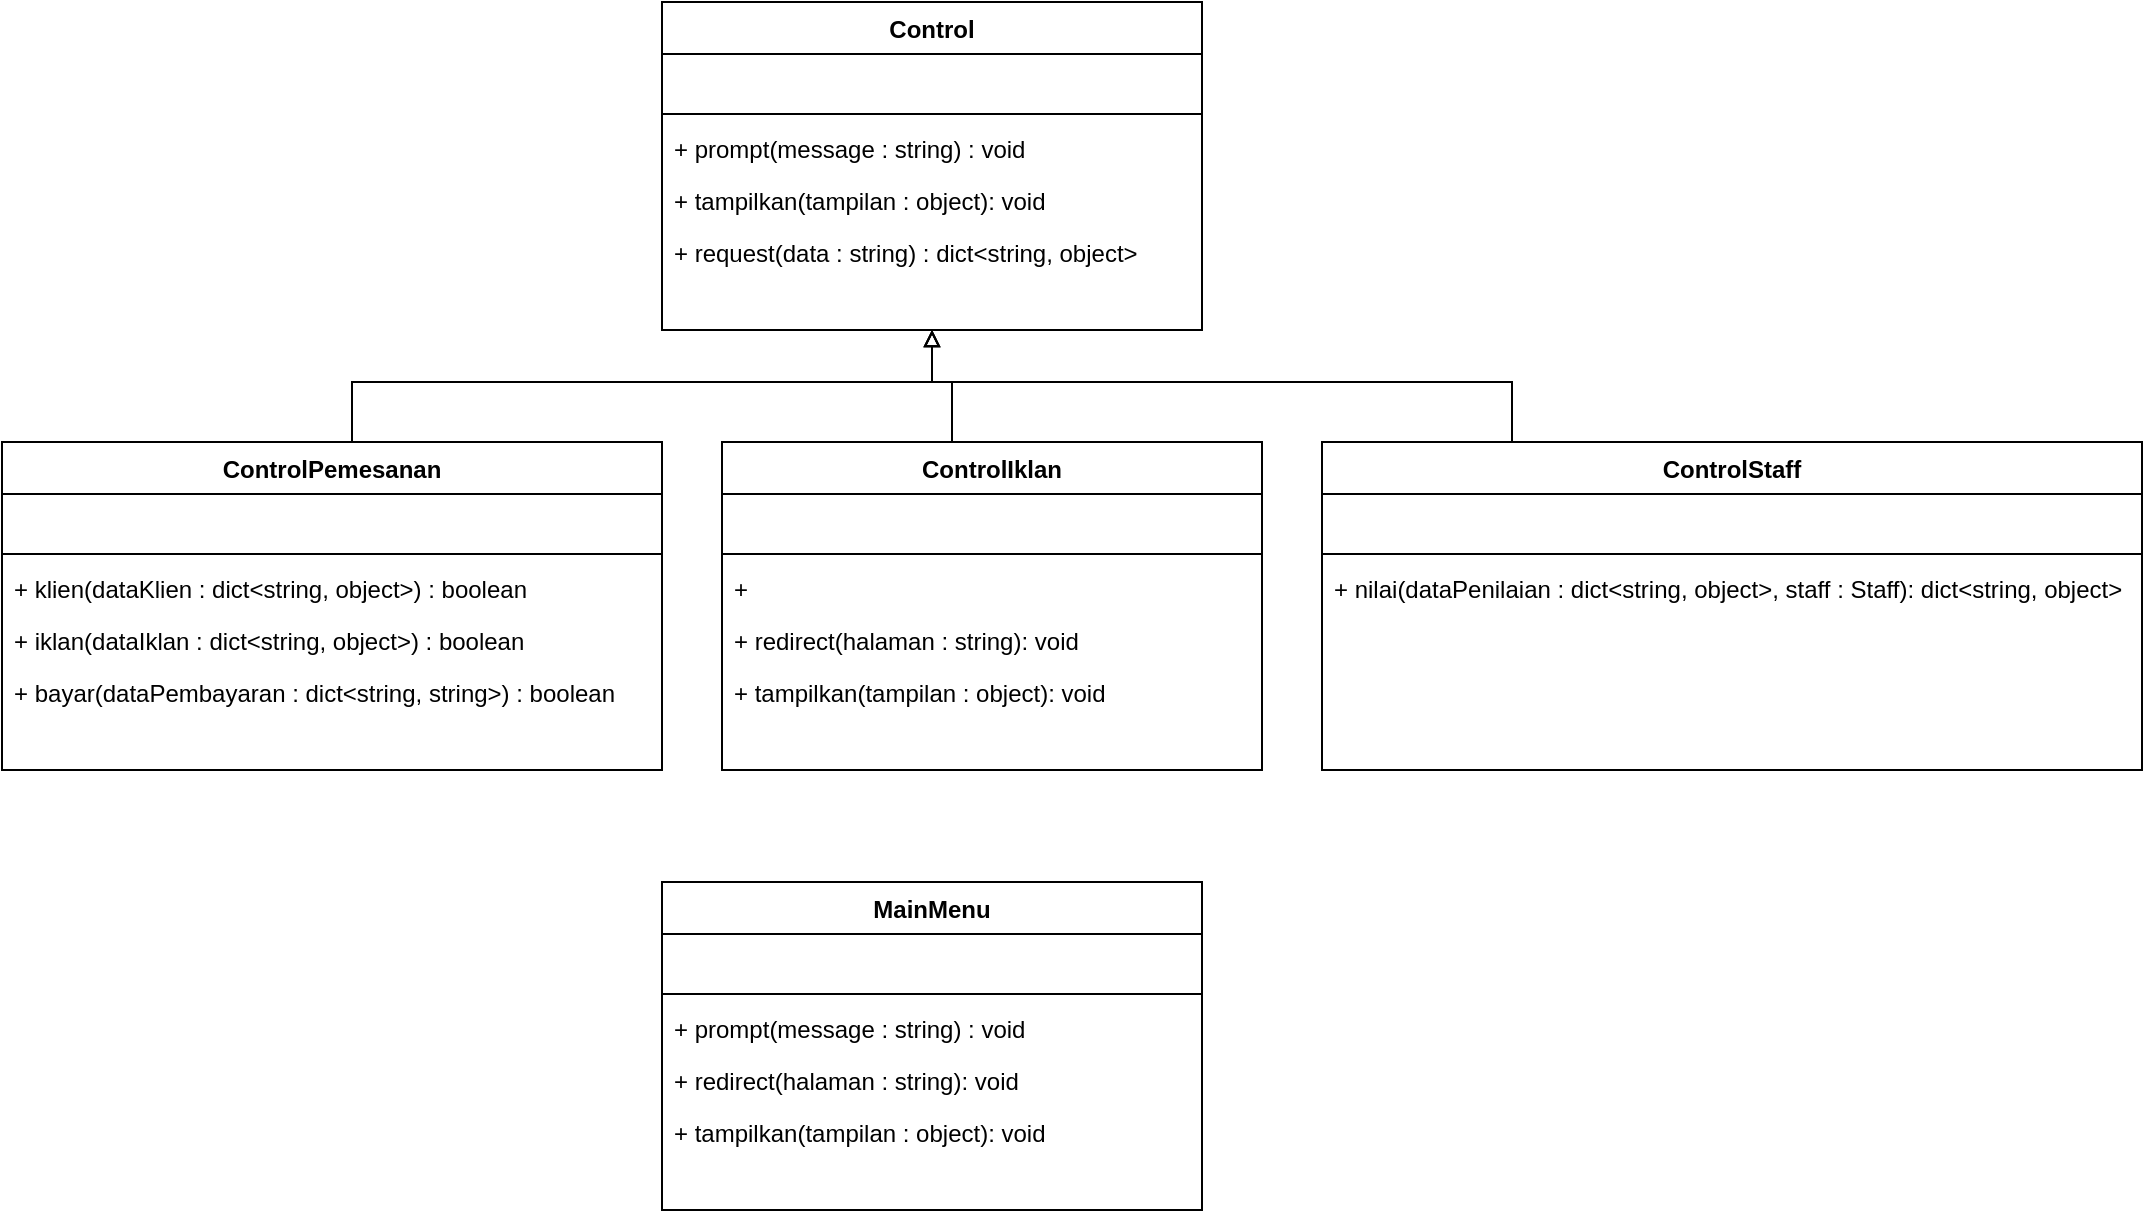 <mxfile version="17.4.6" type="github">
  <diagram id="C5RBs43oDa-KdzZeNtuy" name="Page-1">
    <mxGraphModel dx="1185" dy="607" grid="1" gridSize="10" guides="1" tooltips="1" connect="1" arrows="1" fold="1" page="1" pageScale="1" pageWidth="827" pageHeight="1169" math="0" shadow="0">
      <root>
        <mxCell id="WIyWlLk6GJQsqaUBKTNV-0" />
        <mxCell id="WIyWlLk6GJQsqaUBKTNV-1" parent="WIyWlLk6GJQsqaUBKTNV-0" />
        <mxCell id="x0YhDLP1ZHI2EDHH2jUz-0" value="Control" style="swimlane;fontStyle=1;align=center;verticalAlign=top;childLayout=stackLayout;horizontal=1;startSize=26;horizontalStack=0;resizeParent=1;resizeLast=0;collapsible=1;marginBottom=0;rounded=0;shadow=0;strokeWidth=1;" parent="WIyWlLk6GJQsqaUBKTNV-1" vertex="1">
          <mxGeometry x="750" y="210" width="270" height="164" as="geometry">
            <mxRectangle x="340" y="380" width="170" height="26" as="alternateBounds" />
          </mxGeometry>
        </mxCell>
        <mxCell id="x0YhDLP1ZHI2EDHH2jUz-1" value=" " style="text;align=left;verticalAlign=top;spacingLeft=4;spacingRight=4;overflow=hidden;rotatable=0;points=[[0,0.5],[1,0.5]];portConstraint=eastwest;" parent="x0YhDLP1ZHI2EDHH2jUz-0" vertex="1">
          <mxGeometry y="26" width="270" height="26" as="geometry" />
        </mxCell>
        <mxCell id="x0YhDLP1ZHI2EDHH2jUz-2" value="" style="line;html=1;strokeWidth=1;align=left;verticalAlign=middle;spacingTop=-1;spacingLeft=3;spacingRight=3;rotatable=0;labelPosition=right;points=[];portConstraint=eastwest;" parent="x0YhDLP1ZHI2EDHH2jUz-0" vertex="1">
          <mxGeometry y="52" width="270" height="8" as="geometry" />
        </mxCell>
        <mxCell id="x0YhDLP1ZHI2EDHH2jUz-3" value="+ prompt(message : string) : void" style="text;align=left;verticalAlign=top;spacingLeft=4;spacingRight=4;overflow=hidden;rotatable=0;points=[[0,0.5],[1,0.5]];portConstraint=eastwest;" parent="x0YhDLP1ZHI2EDHH2jUz-0" vertex="1">
          <mxGeometry y="60" width="270" height="26" as="geometry" />
        </mxCell>
        <mxCell id="x0YhDLP1ZHI2EDHH2jUz-5" value="+ tampilkan(tampilan : object): void" style="text;align=left;verticalAlign=top;spacingLeft=4;spacingRight=4;overflow=hidden;rotatable=0;points=[[0,0.5],[1,0.5]];portConstraint=eastwest;" parent="x0YhDLP1ZHI2EDHH2jUz-0" vertex="1">
          <mxGeometry y="86" width="270" height="26" as="geometry" />
        </mxCell>
        <mxCell id="JvVGtIaEL4hVe6TT97dZ-7" value="+ request(data : string) : dict&lt;string, object&gt;" style="text;align=left;verticalAlign=top;spacingLeft=4;spacingRight=4;overflow=hidden;rotatable=0;points=[[0,0.5],[1,0.5]];portConstraint=eastwest;" vertex="1" parent="x0YhDLP1ZHI2EDHH2jUz-0">
          <mxGeometry y="112" width="270" height="26" as="geometry" />
        </mxCell>
        <mxCell id="JvVGtIaEL4hVe6TT97dZ-8" style="edgeStyle=orthogonalEdgeStyle;rounded=0;orthogonalLoop=1;jettySize=auto;html=1;endArrow=block;endFill=0;" edge="1" parent="WIyWlLk6GJQsqaUBKTNV-1" source="x0YhDLP1ZHI2EDHH2jUz-7" target="x0YhDLP1ZHI2EDHH2jUz-0">
          <mxGeometry relative="1" as="geometry">
            <Array as="points">
              <mxPoint x="595" y="400" />
              <mxPoint x="885" y="400" />
            </Array>
          </mxGeometry>
        </mxCell>
        <mxCell id="x0YhDLP1ZHI2EDHH2jUz-7" value="ControlPemesanan" style="swimlane;fontStyle=1;align=center;verticalAlign=top;childLayout=stackLayout;horizontal=1;startSize=26;horizontalStack=0;resizeParent=1;resizeLast=0;collapsible=1;marginBottom=0;rounded=0;shadow=0;strokeWidth=1;" parent="WIyWlLk6GJQsqaUBKTNV-1" vertex="1">
          <mxGeometry x="420" y="430" width="330" height="164" as="geometry">
            <mxRectangle x="340" y="380" width="170" height="26" as="alternateBounds" />
          </mxGeometry>
        </mxCell>
        <mxCell id="x0YhDLP1ZHI2EDHH2jUz-8" value=" " style="text;align=left;verticalAlign=top;spacingLeft=4;spacingRight=4;overflow=hidden;rotatable=0;points=[[0,0.5],[1,0.5]];portConstraint=eastwest;" parent="x0YhDLP1ZHI2EDHH2jUz-7" vertex="1">
          <mxGeometry y="26" width="330" height="26" as="geometry" />
        </mxCell>
        <mxCell id="x0YhDLP1ZHI2EDHH2jUz-9" value="" style="line;html=1;strokeWidth=1;align=left;verticalAlign=middle;spacingTop=-1;spacingLeft=3;spacingRight=3;rotatable=0;labelPosition=right;points=[];portConstraint=eastwest;" parent="x0YhDLP1ZHI2EDHH2jUz-7" vertex="1">
          <mxGeometry y="52" width="330" height="8" as="geometry" />
        </mxCell>
        <mxCell id="x0YhDLP1ZHI2EDHH2jUz-10" value="+ klien(dataKlien : dict&lt;string, object&gt;) : boolean" style="text;align=left;verticalAlign=top;spacingLeft=4;spacingRight=4;overflow=hidden;rotatable=0;points=[[0,0.5],[1,0.5]];portConstraint=eastwest;" parent="x0YhDLP1ZHI2EDHH2jUz-7" vertex="1">
          <mxGeometry y="60" width="330" height="26" as="geometry" />
        </mxCell>
        <mxCell id="JvVGtIaEL4hVe6TT97dZ-11" value="+ iklan(dataIklan : dict&lt;string, object&gt;) : boolean" style="text;align=left;verticalAlign=top;spacingLeft=4;spacingRight=4;overflow=hidden;rotatable=0;points=[[0,0.5],[1,0.5]];portConstraint=eastwest;" vertex="1" parent="x0YhDLP1ZHI2EDHH2jUz-7">
          <mxGeometry y="86" width="330" height="26" as="geometry" />
        </mxCell>
        <mxCell id="x0YhDLP1ZHI2EDHH2jUz-12" value="+ bayar(dataPembayaran : dict&lt;string, string&gt;) : boolean" style="text;align=left;verticalAlign=top;spacingLeft=4;spacingRight=4;overflow=hidden;rotatable=0;points=[[0,0.5],[1,0.5]];portConstraint=eastwest;" parent="x0YhDLP1ZHI2EDHH2jUz-7" vertex="1">
          <mxGeometry y="112" width="330" height="26" as="geometry" />
        </mxCell>
        <mxCell id="JvVGtIaEL4hVe6TT97dZ-9" style="edgeStyle=orthogonalEdgeStyle;rounded=0;orthogonalLoop=1;jettySize=auto;html=1;endArrow=block;endFill=0;" edge="1" parent="WIyWlLk6GJQsqaUBKTNV-1" source="x0YhDLP1ZHI2EDHH2jUz-19" target="x0YhDLP1ZHI2EDHH2jUz-0">
          <mxGeometry relative="1" as="geometry">
            <Array as="points">
              <mxPoint x="895" y="400" />
              <mxPoint x="885" y="400" />
            </Array>
          </mxGeometry>
        </mxCell>
        <mxCell id="x0YhDLP1ZHI2EDHH2jUz-19" value="ControlIklan" style="swimlane;fontStyle=1;align=center;verticalAlign=top;childLayout=stackLayout;horizontal=1;startSize=26;horizontalStack=0;resizeParent=1;resizeLast=0;collapsible=1;marginBottom=0;rounded=0;shadow=0;strokeWidth=1;" parent="WIyWlLk6GJQsqaUBKTNV-1" vertex="1">
          <mxGeometry x="780" y="430" width="270" height="164" as="geometry">
            <mxRectangle x="340" y="380" width="170" height="26" as="alternateBounds" />
          </mxGeometry>
        </mxCell>
        <mxCell id="x0YhDLP1ZHI2EDHH2jUz-20" value=" " style="text;align=left;verticalAlign=top;spacingLeft=4;spacingRight=4;overflow=hidden;rotatable=0;points=[[0,0.5],[1,0.5]];portConstraint=eastwest;" parent="x0YhDLP1ZHI2EDHH2jUz-19" vertex="1">
          <mxGeometry y="26" width="270" height="26" as="geometry" />
        </mxCell>
        <mxCell id="x0YhDLP1ZHI2EDHH2jUz-21" value="" style="line;html=1;strokeWidth=1;align=left;verticalAlign=middle;spacingTop=-1;spacingLeft=3;spacingRight=3;rotatable=0;labelPosition=right;points=[];portConstraint=eastwest;" parent="x0YhDLP1ZHI2EDHH2jUz-19" vertex="1">
          <mxGeometry y="52" width="270" height="8" as="geometry" />
        </mxCell>
        <mxCell id="x0YhDLP1ZHI2EDHH2jUz-22" value="+ " style="text;align=left;verticalAlign=top;spacingLeft=4;spacingRight=4;overflow=hidden;rotatable=0;points=[[0,0.5],[1,0.5]];portConstraint=eastwest;" parent="x0YhDLP1ZHI2EDHH2jUz-19" vertex="1">
          <mxGeometry y="60" width="270" height="26" as="geometry" />
        </mxCell>
        <mxCell id="x0YhDLP1ZHI2EDHH2jUz-23" value="+ redirect(halaman : string): void" style="text;align=left;verticalAlign=top;spacingLeft=4;spacingRight=4;overflow=hidden;rotatable=0;points=[[0,0.5],[1,0.5]];portConstraint=eastwest;" parent="x0YhDLP1ZHI2EDHH2jUz-19" vertex="1">
          <mxGeometry y="86" width="270" height="26" as="geometry" />
        </mxCell>
        <mxCell id="x0YhDLP1ZHI2EDHH2jUz-24" value="+ tampilkan(tampilan : object): void" style="text;align=left;verticalAlign=top;spacingLeft=4;spacingRight=4;overflow=hidden;rotatable=0;points=[[0,0.5],[1,0.5]];portConstraint=eastwest;" parent="x0YhDLP1ZHI2EDHH2jUz-19" vertex="1">
          <mxGeometry y="112" width="270" height="26" as="geometry" />
        </mxCell>
        <mxCell id="JvVGtIaEL4hVe6TT97dZ-10" style="edgeStyle=orthogonalEdgeStyle;rounded=0;orthogonalLoop=1;jettySize=auto;html=1;endArrow=block;endFill=0;" edge="1" parent="WIyWlLk6GJQsqaUBKTNV-1" source="x0YhDLP1ZHI2EDHH2jUz-25" target="x0YhDLP1ZHI2EDHH2jUz-0">
          <mxGeometry relative="1" as="geometry">
            <Array as="points">
              <mxPoint x="1175" y="400" />
              <mxPoint x="885" y="400" />
            </Array>
          </mxGeometry>
        </mxCell>
        <mxCell id="x0YhDLP1ZHI2EDHH2jUz-25" value="ControlStaff" style="swimlane;fontStyle=1;align=center;verticalAlign=top;childLayout=stackLayout;horizontal=1;startSize=26;horizontalStack=0;resizeParent=1;resizeLast=0;collapsible=1;marginBottom=0;rounded=0;shadow=0;strokeWidth=1;" parent="WIyWlLk6GJQsqaUBKTNV-1" vertex="1">
          <mxGeometry x="1080" y="430" width="410" height="164" as="geometry">
            <mxRectangle x="340" y="380" width="170" height="26" as="alternateBounds" />
          </mxGeometry>
        </mxCell>
        <mxCell id="x0YhDLP1ZHI2EDHH2jUz-26" value=" " style="text;align=left;verticalAlign=top;spacingLeft=4;spacingRight=4;overflow=hidden;rotatable=0;points=[[0,0.5],[1,0.5]];portConstraint=eastwest;" parent="x0YhDLP1ZHI2EDHH2jUz-25" vertex="1">
          <mxGeometry y="26" width="410" height="26" as="geometry" />
        </mxCell>
        <mxCell id="x0YhDLP1ZHI2EDHH2jUz-27" value="" style="line;html=1;strokeWidth=1;align=left;verticalAlign=middle;spacingTop=-1;spacingLeft=3;spacingRight=3;rotatable=0;labelPosition=right;points=[];portConstraint=eastwest;" parent="x0YhDLP1ZHI2EDHH2jUz-25" vertex="1">
          <mxGeometry y="52" width="410" height="8" as="geometry" />
        </mxCell>
        <mxCell id="x0YhDLP1ZHI2EDHH2jUz-28" value="+ nilai(dataPenilaian : dict&lt;string, object&gt;, staff : Staff): dict&lt;string, object&gt;" style="text;align=left;verticalAlign=top;spacingLeft=4;spacingRight=4;overflow=hidden;rotatable=0;points=[[0,0.5],[1,0.5]];portConstraint=eastwest;" parent="x0YhDLP1ZHI2EDHH2jUz-25" vertex="1">
          <mxGeometry y="60" width="410" height="26" as="geometry" />
        </mxCell>
        <mxCell id="x0YhDLP1ZHI2EDHH2jUz-31" value="MainMenu" style="swimlane;fontStyle=1;align=center;verticalAlign=top;childLayout=stackLayout;horizontal=1;startSize=26;horizontalStack=0;resizeParent=1;resizeLast=0;collapsible=1;marginBottom=0;rounded=0;shadow=0;strokeWidth=1;" parent="WIyWlLk6GJQsqaUBKTNV-1" vertex="1">
          <mxGeometry x="750" y="650" width="270" height="164" as="geometry">
            <mxRectangle x="340" y="380" width="170" height="26" as="alternateBounds" />
          </mxGeometry>
        </mxCell>
        <mxCell id="x0YhDLP1ZHI2EDHH2jUz-32" value=" " style="text;align=left;verticalAlign=top;spacingLeft=4;spacingRight=4;overflow=hidden;rotatable=0;points=[[0,0.5],[1,0.5]];portConstraint=eastwest;" parent="x0YhDLP1ZHI2EDHH2jUz-31" vertex="1">
          <mxGeometry y="26" width="270" height="26" as="geometry" />
        </mxCell>
        <mxCell id="x0YhDLP1ZHI2EDHH2jUz-33" value="" style="line;html=1;strokeWidth=1;align=left;verticalAlign=middle;spacingTop=-1;spacingLeft=3;spacingRight=3;rotatable=0;labelPosition=right;points=[];portConstraint=eastwest;" parent="x0YhDLP1ZHI2EDHH2jUz-31" vertex="1">
          <mxGeometry y="52" width="270" height="8" as="geometry" />
        </mxCell>
        <mxCell id="x0YhDLP1ZHI2EDHH2jUz-34" value="+ prompt(message : string) : void" style="text;align=left;verticalAlign=top;spacingLeft=4;spacingRight=4;overflow=hidden;rotatable=0;points=[[0,0.5],[1,0.5]];portConstraint=eastwest;" parent="x0YhDLP1ZHI2EDHH2jUz-31" vertex="1">
          <mxGeometry y="60" width="270" height="26" as="geometry" />
        </mxCell>
        <mxCell id="x0YhDLP1ZHI2EDHH2jUz-35" value="+ redirect(halaman : string): void" style="text;align=left;verticalAlign=top;spacingLeft=4;spacingRight=4;overflow=hidden;rotatable=0;points=[[0,0.5],[1,0.5]];portConstraint=eastwest;" parent="x0YhDLP1ZHI2EDHH2jUz-31" vertex="1">
          <mxGeometry y="86" width="270" height="26" as="geometry" />
        </mxCell>
        <mxCell id="x0YhDLP1ZHI2EDHH2jUz-36" value="+ tampilkan(tampilan : object): void" style="text;align=left;verticalAlign=top;spacingLeft=4;spacingRight=4;overflow=hidden;rotatable=0;points=[[0,0.5],[1,0.5]];portConstraint=eastwest;" parent="x0YhDLP1ZHI2EDHH2jUz-31" vertex="1">
          <mxGeometry y="112" width="270" height="26" as="geometry" />
        </mxCell>
      </root>
    </mxGraphModel>
  </diagram>
</mxfile>
